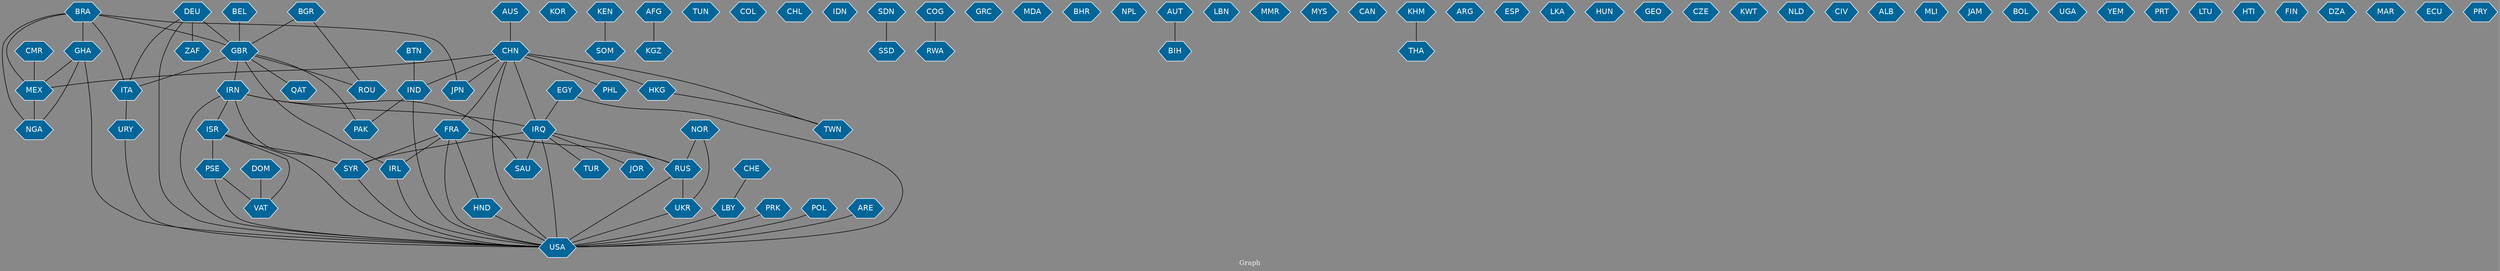 // Countries together in item graph
graph {
	graph [bgcolor="#888888" fontcolor=white fontsize=12 label="Graph" outputorder=edgesfirst overlap=prism]
	node [color=white fillcolor="#006699" fontcolor=white fontname=Helvetica shape=hexagon style=filled]
	edge [arrowhead=open color=black fontcolor=white fontname=Courier fontsize=12]
		RUS [label=RUS]
		UKR [label=UKR]
		IND [label=IND]
		IRQ [label=IRQ]
		HKG [label=HKG]
		KOR [label=KOR]
		KEN [label=KEN]
		GBR [label=GBR]
		AFG [label=AFG]
		LBY [label=LBY]
		CHN [label=CHN]
		IRN [label=IRN]
		FRA [label=FRA]
		USA [label=USA]
		TUN [label=TUN]
		ZAF [label=ZAF]
		COL [label=COL]
		ISR [label=ISR]
		AUS [label=AUS]
		EGY [label=EGY]
		SAU [label=SAU]
		CHL [label=CHL]
		PAK [label=PAK]
		BRA [label=BRA]
		PRK [label=PRK]
		IDN [label=IDN]
		SDN [label=SDN]
		MEX [label=MEX]
		POL [label=POL]
		SYR [label=SYR]
		RWA [label=RWA]
		COG [label=COG]
		GRC [label=GRC]
		MDA [label=MDA]
		BHR [label=BHR]
		TWN [label=TWN]
		NPL [label=NPL]
		VAT [label=VAT]
		PSE [label=PSE]
		KGZ [label=KGZ]
		JPN [label=JPN]
		BIH [label=BIH]
		LBN [label=LBN]
		URY [label=URY]
		DEU [label=DEU]
		MMR [label=MMR]
		IRL [label=IRL]
		NGA [label=NGA]
		MYS [label=MYS]
		CAN [label=CAN]
		PHL [label=PHL]
		KHM [label=KHM]
		ARE [label=ARE]
		ARG [label=ARG]
		QAT [label=QAT]
		CMR [label=CMR]
		ESP [label=ESP]
		ITA [label=ITA]
		SOM [label=SOM]
		LKA [label=LKA]
		HUN [label=HUN]
		GEO [label=GEO]
		CZE [label=CZE]
		THA [label=THA]
		KWT [label=KWT]
		NLD [label=NLD]
		CIV [label=CIV]
		ALB [label=ALB]
		AUT [label=AUT]
		BEL [label=BEL]
		MLI [label=MLI]
		JAM [label=JAM]
		TUR [label=TUR]
		BOL [label=BOL]
		UGA [label=UGA]
		YEM [label=YEM]
		GHA [label=GHA]
		PRT [label=PRT]
		JOR [label=JOR]
		BTN [label=BTN]
		LTU [label=LTU]
		HTI [label=HTI]
		HND [label=HND]
		FIN [label=FIN]
		DZA [label=DZA]
		MAR [label=MAR]
		CHE [label=CHE]
		BGR [label=BGR]
		ROU [label=ROU]
		ECU [label=ECU]
		SSD [label=SSD]
		NOR [label=NOR]
		DOM [label=DOM]
		PRY [label=PRY]
			FRA -- USA [weight=2]
			SYR -- USA [weight=4]
			CMR -- MEX [weight=1]
			ISR -- PSE [weight=20]
			BTN -- IND [weight=1]
			IND -- PAK [weight=2]
			CHE -- LBY [weight=1]
			BRA -- MEX [weight=3]
			CHN -- USA [weight=3]
			GHA -- USA [weight=1]
			IRN -- IRQ [weight=11]
			GBR -- QAT [weight=1]
			ISR -- SYR [weight=3]
			BRA -- NGA [weight=2]
			BRA -- ITA [weight=2]
			CHN -- PHL [weight=1]
			CHN -- IRQ [weight=2]
			IRQ -- USA [weight=10]
			FRA -- HND [weight=1]
			GBR -- IRN [weight=1]
			URY -- USA [weight=1]
			AUT -- BIH [weight=1]
			HKG -- TWN [weight=1]
			AFG -- KGZ [weight=2]
			BRA -- GBR [weight=2]
			DEU -- ITA [weight=2]
			NOR -- RUS [weight=1]
			CHN -- IND [weight=3]
			KHM -- THA [weight=1]
			CHN -- TWN [weight=2]
			DOM -- VAT [weight=1]
			ITA -- URY [weight=2]
			ISR -- VAT [weight=1]
			GHA -- NGA [weight=2]
			IND -- USA [weight=1]
			DEU -- GBR [weight=4]
			BRA -- JPN [weight=1]
			IRQ -- RUS [weight=4]
			GBR -- PAK [weight=2]
			IRL -- USA [weight=1]
			GBR -- ITA [weight=2]
			EGY -- USA [weight=1]
			BRA -- GHA [weight=2]
			IRQ -- JOR [weight=1]
			RUS -- USA [weight=11]
			PSE -- VAT [weight=1]
			GBR -- IRL [weight=2]
			CHN -- JPN [weight=6]
			GHA -- MEX [weight=2]
			HND -- USA [weight=1]
			FRA -- IRL [weight=1]
			UKR -- USA [weight=7]
			RUS -- UKR [weight=40]
			PSE -- USA [weight=2]
			FRA -- SYR [weight=2]
			IRQ -- SAU [weight=4]
			IRQ -- SYR [weight=4]
			BGR -- GBR [weight=1]
			IRN -- USA [weight=1]
			LBY -- USA [weight=1]
			COG -- RWA [weight=2]
			CHN -- FRA [weight=1]
			ISR -- USA [weight=2]
			MEX -- NGA [weight=2]
			SDN -- SSD [weight=1]
			IRN -- SAU [weight=2]
			DEU -- USA [weight=2]
			NOR -- UKR [weight=1]
			FRA -- RUS [weight=1]
			KEN -- SOM [weight=2]
			EGY -- IRQ [weight=3]
			IRN -- SYR [weight=1]
			AUS -- CHN [weight=2]
			IRN -- ISR [weight=2]
			PRK -- USA [weight=4]
			IRQ -- TUR [weight=2]
			BEL -- GBR [weight=1]
			BGR -- ROU [weight=1]
			POL -- USA [weight=3]
			CHN -- MEX [weight=1]
			DEU -- ZAF [weight=1]
			GBR -- ROU [weight=1]
			ARE -- USA [weight=1]
			CHN -- HKG [weight=7]
}